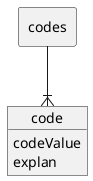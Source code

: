 @startuml
allowmixing
skinparam linetype ortho

rectangle "codes" as p1
object "code" as e
e : codeValue
e : explan
p1 --|{ e
@enduml